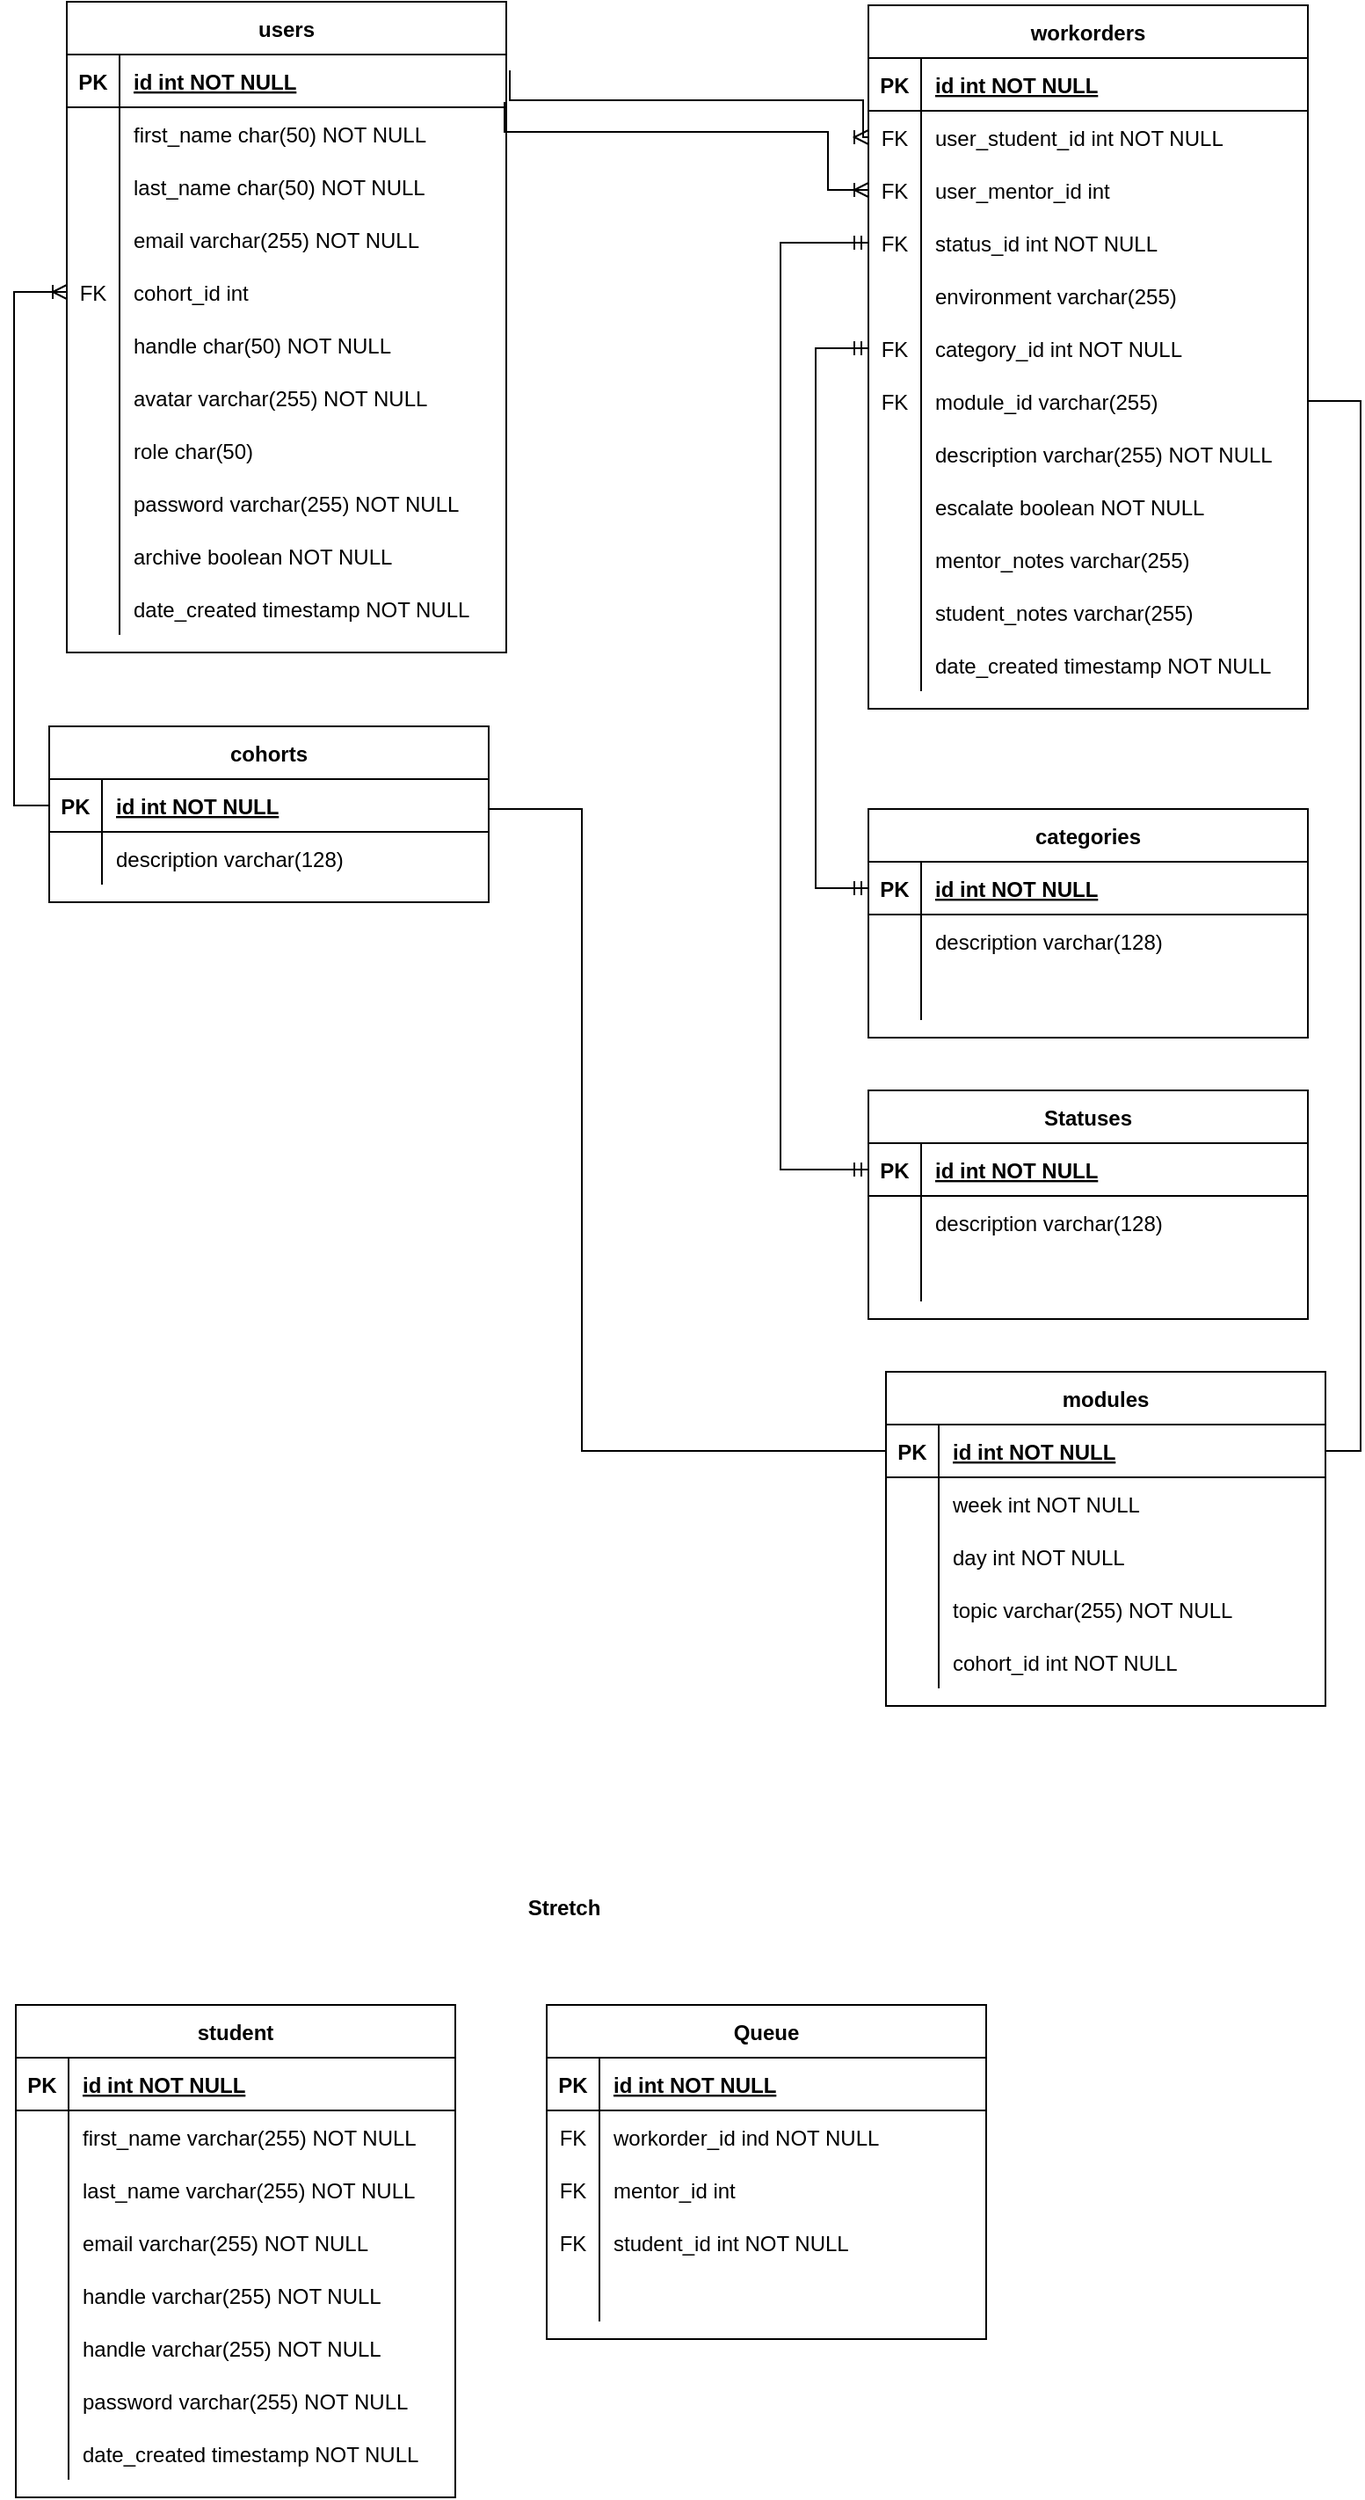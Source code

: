 <mxfile version="18.0.1" type="device"><diagram id="R2lEEEUBdFMjLlhIrx00" name="Page-1"><mxGraphModel dx="2066" dy="1127" grid="1" gridSize="10" guides="1" tooltips="1" connect="1" arrows="1" fold="1" page="1" pageScale="1" pageWidth="850" pageHeight="1100" math="0" shadow="0" extFonts="Permanent Marker^https://fonts.googleapis.com/css?family=Permanent+Marker"><root><mxCell id="0"/><mxCell id="1" parent="0"/><mxCell id="C-vyLk0tnHw3VtMMgP7b-2" value="workorders" style="shape=table;startSize=30;container=1;collapsible=1;childLayout=tableLayout;fixedRows=1;rowLines=0;fontStyle=1;align=center;resizeLast=1;" parent="1" vertex="1"><mxGeometry x="523" y="43" width="250" height="400" as="geometry"/></mxCell><mxCell id="C-vyLk0tnHw3VtMMgP7b-3" value="" style="shape=partialRectangle;collapsible=0;dropTarget=0;pointerEvents=0;fillColor=none;points=[[0,0.5],[1,0.5]];portConstraint=eastwest;top=0;left=0;right=0;bottom=1;" parent="C-vyLk0tnHw3VtMMgP7b-2" vertex="1"><mxGeometry y="30" width="250" height="30" as="geometry"/></mxCell><mxCell id="C-vyLk0tnHw3VtMMgP7b-4" value="PK" style="shape=partialRectangle;overflow=hidden;connectable=0;fillColor=none;top=0;left=0;bottom=0;right=0;fontStyle=1;" parent="C-vyLk0tnHw3VtMMgP7b-3" vertex="1"><mxGeometry width="30" height="30" as="geometry"><mxRectangle width="30" height="30" as="alternateBounds"/></mxGeometry></mxCell><mxCell id="C-vyLk0tnHw3VtMMgP7b-5" value="id int NOT NULL " style="shape=partialRectangle;overflow=hidden;connectable=0;fillColor=none;top=0;left=0;bottom=0;right=0;align=left;spacingLeft=6;fontStyle=5;" parent="C-vyLk0tnHw3VtMMgP7b-3" vertex="1"><mxGeometry x="30" width="220" height="30" as="geometry"><mxRectangle width="220" height="30" as="alternateBounds"/></mxGeometry></mxCell><mxCell id="C-vyLk0tnHw3VtMMgP7b-6" value="" style="shape=partialRectangle;collapsible=0;dropTarget=0;pointerEvents=0;fillColor=none;points=[[0,0.5],[1,0.5]];portConstraint=eastwest;top=0;left=0;right=0;bottom=0;" parent="C-vyLk0tnHw3VtMMgP7b-2" vertex="1"><mxGeometry y="60" width="250" height="30" as="geometry"/></mxCell><mxCell id="C-vyLk0tnHw3VtMMgP7b-7" value="FK" style="shape=partialRectangle;overflow=hidden;connectable=0;fillColor=none;top=0;left=0;bottom=0;right=0;" parent="C-vyLk0tnHw3VtMMgP7b-6" vertex="1"><mxGeometry width="30" height="30" as="geometry"><mxRectangle width="30" height="30" as="alternateBounds"/></mxGeometry></mxCell><mxCell id="C-vyLk0tnHw3VtMMgP7b-8" value="user_student_id int NOT NULL" style="shape=partialRectangle;overflow=hidden;connectable=0;fillColor=none;top=0;left=0;bottom=0;right=0;align=left;spacingLeft=6;" parent="C-vyLk0tnHw3VtMMgP7b-6" vertex="1"><mxGeometry x="30" width="220" height="30" as="geometry"><mxRectangle width="220" height="30" as="alternateBounds"/></mxGeometry></mxCell><mxCell id="C-vyLk0tnHw3VtMMgP7b-9" value="" style="shape=partialRectangle;collapsible=0;dropTarget=0;pointerEvents=0;fillColor=none;points=[[0,0.5],[1,0.5]];portConstraint=eastwest;top=0;left=0;right=0;bottom=0;" parent="C-vyLk0tnHw3VtMMgP7b-2" vertex="1"><mxGeometry y="90" width="250" height="30" as="geometry"/></mxCell><mxCell id="C-vyLk0tnHw3VtMMgP7b-10" value="FK" style="shape=partialRectangle;overflow=hidden;connectable=0;fillColor=none;top=0;left=0;bottom=0;right=0;" parent="C-vyLk0tnHw3VtMMgP7b-9" vertex="1"><mxGeometry width="30" height="30" as="geometry"><mxRectangle width="30" height="30" as="alternateBounds"/></mxGeometry></mxCell><mxCell id="C-vyLk0tnHw3VtMMgP7b-11" value="user_mentor_id int" style="shape=partialRectangle;overflow=hidden;connectable=0;fillColor=none;top=0;left=0;bottom=0;right=0;align=left;spacingLeft=6;" parent="C-vyLk0tnHw3VtMMgP7b-9" vertex="1"><mxGeometry x="30" width="220" height="30" as="geometry"><mxRectangle width="220" height="30" as="alternateBounds"/></mxGeometry></mxCell><mxCell id="LG5IcgNBDpSV5oJkp3IY-35" value="" style="shape=partialRectangle;collapsible=0;dropTarget=0;pointerEvents=0;fillColor=none;points=[[0,0.5],[1,0.5]];portConstraint=eastwest;top=0;left=0;right=0;bottom=0;" parent="C-vyLk0tnHw3VtMMgP7b-2" vertex="1"><mxGeometry y="120" width="250" height="30" as="geometry"/></mxCell><mxCell id="LG5IcgNBDpSV5oJkp3IY-36" value="FK" style="shape=partialRectangle;overflow=hidden;connectable=0;fillColor=none;top=0;left=0;bottom=0;right=0;" parent="LG5IcgNBDpSV5oJkp3IY-35" vertex="1"><mxGeometry width="30" height="30" as="geometry"><mxRectangle width="30" height="30" as="alternateBounds"/></mxGeometry></mxCell><mxCell id="LG5IcgNBDpSV5oJkp3IY-37" value="status_id int NOT NULL" style="shape=partialRectangle;overflow=hidden;connectable=0;fillColor=none;top=0;left=0;bottom=0;right=0;align=left;spacingLeft=6;" parent="LG5IcgNBDpSV5oJkp3IY-35" vertex="1"><mxGeometry x="30" width="220" height="30" as="geometry"><mxRectangle width="220" height="30" as="alternateBounds"/></mxGeometry></mxCell><mxCell id="LG5IcgNBDpSV5oJkp3IY-32" value="" style="shape=partialRectangle;collapsible=0;dropTarget=0;pointerEvents=0;fillColor=none;points=[[0,0.5],[1,0.5]];portConstraint=eastwest;top=0;left=0;right=0;bottom=0;" parent="C-vyLk0tnHw3VtMMgP7b-2" vertex="1"><mxGeometry y="150" width="250" height="30" as="geometry"/></mxCell><mxCell id="LG5IcgNBDpSV5oJkp3IY-33" value="" style="shape=partialRectangle;overflow=hidden;connectable=0;fillColor=none;top=0;left=0;bottom=0;right=0;" parent="LG5IcgNBDpSV5oJkp3IY-32" vertex="1"><mxGeometry width="30" height="30" as="geometry"><mxRectangle width="30" height="30" as="alternateBounds"/></mxGeometry></mxCell><mxCell id="LG5IcgNBDpSV5oJkp3IY-34" value="environment varchar(255)" style="shape=partialRectangle;overflow=hidden;connectable=0;fillColor=none;top=0;left=0;bottom=0;right=0;align=left;spacingLeft=6;" parent="LG5IcgNBDpSV5oJkp3IY-32" vertex="1"><mxGeometry x="30" width="220" height="30" as="geometry"><mxRectangle width="220" height="30" as="alternateBounds"/></mxGeometry></mxCell><mxCell id="LG5IcgNBDpSV5oJkp3IY-48" value="" style="shape=partialRectangle;collapsible=0;dropTarget=0;pointerEvents=0;fillColor=none;points=[[0,0.5],[1,0.5]];portConstraint=eastwest;top=0;left=0;right=0;bottom=0;" parent="C-vyLk0tnHw3VtMMgP7b-2" vertex="1"><mxGeometry y="180" width="250" height="30" as="geometry"/></mxCell><mxCell id="LG5IcgNBDpSV5oJkp3IY-49" value="FK" style="shape=partialRectangle;overflow=hidden;connectable=0;fillColor=none;top=0;left=0;bottom=0;right=0;" parent="LG5IcgNBDpSV5oJkp3IY-48" vertex="1"><mxGeometry width="30" height="30" as="geometry"><mxRectangle width="30" height="30" as="alternateBounds"/></mxGeometry></mxCell><mxCell id="LG5IcgNBDpSV5oJkp3IY-50" value="category_id int NOT NULL" style="shape=partialRectangle;overflow=hidden;connectable=0;fillColor=none;top=0;left=0;bottom=0;right=0;align=left;spacingLeft=6;" parent="LG5IcgNBDpSV5oJkp3IY-48" vertex="1"><mxGeometry x="30" width="220" height="30" as="geometry"><mxRectangle width="220" height="30" as="alternateBounds"/></mxGeometry></mxCell><mxCell id="LG5IcgNBDpSV5oJkp3IY-61" value="" style="shape=partialRectangle;collapsible=0;dropTarget=0;pointerEvents=0;fillColor=none;points=[[0,0.5],[1,0.5]];portConstraint=eastwest;top=0;left=0;right=0;bottom=0;" parent="C-vyLk0tnHw3VtMMgP7b-2" vertex="1"><mxGeometry y="210" width="250" height="30" as="geometry"/></mxCell><mxCell id="LG5IcgNBDpSV5oJkp3IY-62" value="FK" style="shape=partialRectangle;overflow=hidden;connectable=0;fillColor=none;top=0;left=0;bottom=0;right=0;" parent="LG5IcgNBDpSV5oJkp3IY-61" vertex="1"><mxGeometry width="30" height="30" as="geometry"><mxRectangle width="30" height="30" as="alternateBounds"/></mxGeometry></mxCell><mxCell id="LG5IcgNBDpSV5oJkp3IY-63" value="module_id varchar(255) " style="shape=partialRectangle;overflow=hidden;connectable=0;fillColor=none;top=0;left=0;bottom=0;right=0;align=left;spacingLeft=6;" parent="LG5IcgNBDpSV5oJkp3IY-61" vertex="1"><mxGeometry x="30" width="220" height="30" as="geometry"><mxRectangle width="220" height="30" as="alternateBounds"/></mxGeometry></mxCell><mxCell id="LG5IcgNBDpSV5oJkp3IY-64" value="" style="shape=partialRectangle;collapsible=0;dropTarget=0;pointerEvents=0;fillColor=none;points=[[0,0.5],[1,0.5]];portConstraint=eastwest;top=0;left=0;right=0;bottom=0;" parent="C-vyLk0tnHw3VtMMgP7b-2" vertex="1"><mxGeometry y="240" width="250" height="30" as="geometry"/></mxCell><mxCell id="LG5IcgNBDpSV5oJkp3IY-65" value="" style="shape=partialRectangle;overflow=hidden;connectable=0;fillColor=none;top=0;left=0;bottom=0;right=0;" parent="LG5IcgNBDpSV5oJkp3IY-64" vertex="1"><mxGeometry width="30" height="30" as="geometry"><mxRectangle width="30" height="30" as="alternateBounds"/></mxGeometry></mxCell><mxCell id="LG5IcgNBDpSV5oJkp3IY-66" value="description varchar(255) NOT NULL" style="shape=partialRectangle;overflow=hidden;connectable=0;fillColor=none;top=0;left=0;bottom=0;right=0;align=left;spacingLeft=6;" parent="LG5IcgNBDpSV5oJkp3IY-64" vertex="1"><mxGeometry x="30" width="220" height="30" as="geometry"><mxRectangle width="220" height="30" as="alternateBounds"/></mxGeometry></mxCell><mxCell id="LG5IcgNBDpSV5oJkp3IY-70" value="" style="shape=partialRectangle;collapsible=0;dropTarget=0;pointerEvents=0;fillColor=none;points=[[0,0.5],[1,0.5]];portConstraint=eastwest;top=0;left=0;right=0;bottom=0;" parent="C-vyLk0tnHw3VtMMgP7b-2" vertex="1"><mxGeometry y="270" width="250" height="30" as="geometry"/></mxCell><mxCell id="LG5IcgNBDpSV5oJkp3IY-71" value="" style="shape=partialRectangle;overflow=hidden;connectable=0;fillColor=none;top=0;left=0;bottom=0;right=0;" parent="LG5IcgNBDpSV5oJkp3IY-70" vertex="1"><mxGeometry width="30" height="30" as="geometry"><mxRectangle width="30" height="30" as="alternateBounds"/></mxGeometry></mxCell><mxCell id="LG5IcgNBDpSV5oJkp3IY-72" value="escalate boolean NOT NULL" style="shape=partialRectangle;overflow=hidden;connectable=0;fillColor=none;top=0;left=0;bottom=0;right=0;align=left;spacingLeft=6;" parent="LG5IcgNBDpSV5oJkp3IY-70" vertex="1"><mxGeometry x="30" width="220" height="30" as="geometry"><mxRectangle width="220" height="30" as="alternateBounds"/></mxGeometry></mxCell><mxCell id="LG5IcgNBDpSV5oJkp3IY-97" value="" style="shape=partialRectangle;collapsible=0;dropTarget=0;pointerEvents=0;fillColor=none;points=[[0,0.5],[1,0.5]];portConstraint=eastwest;top=0;left=0;right=0;bottom=0;" parent="C-vyLk0tnHw3VtMMgP7b-2" vertex="1"><mxGeometry y="300" width="250" height="30" as="geometry"/></mxCell><mxCell id="LG5IcgNBDpSV5oJkp3IY-98" value="" style="shape=partialRectangle;overflow=hidden;connectable=0;fillColor=none;top=0;left=0;bottom=0;right=0;" parent="LG5IcgNBDpSV5oJkp3IY-97" vertex="1"><mxGeometry width="30" height="30" as="geometry"><mxRectangle width="30" height="30" as="alternateBounds"/></mxGeometry></mxCell><mxCell id="LG5IcgNBDpSV5oJkp3IY-99" value="mentor_notes varchar(255)" style="shape=partialRectangle;overflow=hidden;connectable=0;fillColor=none;top=0;left=0;bottom=0;right=0;align=left;spacingLeft=6;" parent="LG5IcgNBDpSV5oJkp3IY-97" vertex="1"><mxGeometry x="30" width="220" height="30" as="geometry"><mxRectangle width="220" height="30" as="alternateBounds"/></mxGeometry></mxCell><mxCell id="LG5IcgNBDpSV5oJkp3IY-100" value="" style="shape=partialRectangle;collapsible=0;dropTarget=0;pointerEvents=0;fillColor=none;points=[[0,0.5],[1,0.5]];portConstraint=eastwest;top=0;left=0;right=0;bottom=0;" parent="C-vyLk0tnHw3VtMMgP7b-2" vertex="1"><mxGeometry y="330" width="250" height="30" as="geometry"/></mxCell><mxCell id="LG5IcgNBDpSV5oJkp3IY-101" value="" style="shape=partialRectangle;overflow=hidden;connectable=0;fillColor=none;top=0;left=0;bottom=0;right=0;" parent="LG5IcgNBDpSV5oJkp3IY-100" vertex="1"><mxGeometry width="30" height="30" as="geometry"><mxRectangle width="30" height="30" as="alternateBounds"/></mxGeometry></mxCell><mxCell id="LG5IcgNBDpSV5oJkp3IY-102" value="student_notes varchar(255)" style="shape=partialRectangle;overflow=hidden;connectable=0;fillColor=none;top=0;left=0;bottom=0;right=0;align=left;spacingLeft=6;" parent="LG5IcgNBDpSV5oJkp3IY-100" vertex="1"><mxGeometry x="30" width="220" height="30" as="geometry"><mxRectangle width="220" height="30" as="alternateBounds"/></mxGeometry></mxCell><mxCell id="LG5IcgNBDpSV5oJkp3IY-29" value="" style="shape=partialRectangle;collapsible=0;dropTarget=0;pointerEvents=0;fillColor=none;points=[[0,0.5],[1,0.5]];portConstraint=eastwest;top=0;left=0;right=0;bottom=0;" parent="C-vyLk0tnHw3VtMMgP7b-2" vertex="1"><mxGeometry y="360" width="250" height="30" as="geometry"/></mxCell><mxCell id="LG5IcgNBDpSV5oJkp3IY-30" value="" style="shape=partialRectangle;overflow=hidden;connectable=0;fillColor=none;top=0;left=0;bottom=0;right=0;" parent="LG5IcgNBDpSV5oJkp3IY-29" vertex="1"><mxGeometry width="30" height="30" as="geometry"><mxRectangle width="30" height="30" as="alternateBounds"/></mxGeometry></mxCell><mxCell id="LG5IcgNBDpSV5oJkp3IY-31" value="date_created timestamp NOT NULL" style="shape=partialRectangle;overflow=hidden;connectable=0;fillColor=none;top=0;left=0;bottom=0;right=0;align=left;spacingLeft=6;" parent="LG5IcgNBDpSV5oJkp3IY-29" vertex="1"><mxGeometry x="30" width="220" height="30" as="geometry"><mxRectangle width="220" height="30" as="alternateBounds"/></mxGeometry></mxCell><mxCell id="C-vyLk0tnHw3VtMMgP7b-13" value="modules" style="shape=table;startSize=30;container=1;collapsible=1;childLayout=tableLayout;fixedRows=1;rowLines=0;fontStyle=1;align=center;resizeLast=1;" parent="1" vertex="1"><mxGeometry x="533" y="820" width="250" height="190" as="geometry"/></mxCell><mxCell id="C-vyLk0tnHw3VtMMgP7b-14" value="" style="shape=partialRectangle;collapsible=0;dropTarget=0;pointerEvents=0;fillColor=none;points=[[0,0.5],[1,0.5]];portConstraint=eastwest;top=0;left=0;right=0;bottom=1;" parent="C-vyLk0tnHw3VtMMgP7b-13" vertex="1"><mxGeometry y="30" width="250" height="30" as="geometry"/></mxCell><mxCell id="C-vyLk0tnHw3VtMMgP7b-15" value="PK" style="shape=partialRectangle;overflow=hidden;connectable=0;fillColor=none;top=0;left=0;bottom=0;right=0;fontStyle=1;" parent="C-vyLk0tnHw3VtMMgP7b-14" vertex="1"><mxGeometry width="30" height="30" as="geometry"><mxRectangle width="30" height="30" as="alternateBounds"/></mxGeometry></mxCell><mxCell id="C-vyLk0tnHw3VtMMgP7b-16" value="id int NOT NULL " style="shape=partialRectangle;overflow=hidden;connectable=0;fillColor=none;top=0;left=0;bottom=0;right=0;align=left;spacingLeft=6;fontStyle=5;" parent="C-vyLk0tnHw3VtMMgP7b-14" vertex="1"><mxGeometry x="30" width="220" height="30" as="geometry"><mxRectangle width="220" height="30" as="alternateBounds"/></mxGeometry></mxCell><mxCell id="C-vyLk0tnHw3VtMMgP7b-17" value="" style="shape=partialRectangle;collapsible=0;dropTarget=0;pointerEvents=0;fillColor=none;points=[[0,0.5],[1,0.5]];portConstraint=eastwest;top=0;left=0;right=0;bottom=0;" parent="C-vyLk0tnHw3VtMMgP7b-13" vertex="1"><mxGeometry y="60" width="250" height="30" as="geometry"/></mxCell><mxCell id="C-vyLk0tnHw3VtMMgP7b-18" value="" style="shape=partialRectangle;overflow=hidden;connectable=0;fillColor=none;top=0;left=0;bottom=0;right=0;" parent="C-vyLk0tnHw3VtMMgP7b-17" vertex="1"><mxGeometry width="30" height="30" as="geometry"><mxRectangle width="30" height="30" as="alternateBounds"/></mxGeometry></mxCell><mxCell id="C-vyLk0tnHw3VtMMgP7b-19" value="week int NOT NULL" style="shape=partialRectangle;overflow=hidden;connectable=0;fillColor=none;top=0;left=0;bottom=0;right=0;align=left;spacingLeft=6;" parent="C-vyLk0tnHw3VtMMgP7b-17" vertex="1"><mxGeometry x="30" width="220" height="30" as="geometry"><mxRectangle width="220" height="30" as="alternateBounds"/></mxGeometry></mxCell><mxCell id="C-vyLk0tnHw3VtMMgP7b-20" value="" style="shape=partialRectangle;collapsible=0;dropTarget=0;pointerEvents=0;fillColor=none;points=[[0,0.5],[1,0.5]];portConstraint=eastwest;top=0;left=0;right=0;bottom=0;" parent="C-vyLk0tnHw3VtMMgP7b-13" vertex="1"><mxGeometry y="90" width="250" height="30" as="geometry"/></mxCell><mxCell id="C-vyLk0tnHw3VtMMgP7b-21" value="" style="shape=partialRectangle;overflow=hidden;connectable=0;fillColor=none;top=0;left=0;bottom=0;right=0;" parent="C-vyLk0tnHw3VtMMgP7b-20" vertex="1"><mxGeometry width="30" height="30" as="geometry"><mxRectangle width="30" height="30" as="alternateBounds"/></mxGeometry></mxCell><mxCell id="C-vyLk0tnHw3VtMMgP7b-22" value="day int NOT NULL" style="shape=partialRectangle;overflow=hidden;connectable=0;fillColor=none;top=0;left=0;bottom=0;right=0;align=left;spacingLeft=6;" parent="C-vyLk0tnHw3VtMMgP7b-20" vertex="1"><mxGeometry x="30" width="220" height="30" as="geometry"><mxRectangle width="220" height="30" as="alternateBounds"/></mxGeometry></mxCell><mxCell id="LG5IcgNBDpSV5oJkp3IY-67" value="" style="shape=partialRectangle;collapsible=0;dropTarget=0;pointerEvents=0;fillColor=none;points=[[0,0.5],[1,0.5]];portConstraint=eastwest;top=0;left=0;right=0;bottom=0;" parent="C-vyLk0tnHw3VtMMgP7b-13" vertex="1"><mxGeometry y="120" width="250" height="30" as="geometry"/></mxCell><mxCell id="LG5IcgNBDpSV5oJkp3IY-68" value="" style="shape=partialRectangle;overflow=hidden;connectable=0;fillColor=none;top=0;left=0;bottom=0;right=0;" parent="LG5IcgNBDpSV5oJkp3IY-67" vertex="1"><mxGeometry width="30" height="30" as="geometry"><mxRectangle width="30" height="30" as="alternateBounds"/></mxGeometry></mxCell><mxCell id="LG5IcgNBDpSV5oJkp3IY-69" value="topic varchar(255) NOT NULL" style="shape=partialRectangle;overflow=hidden;connectable=0;fillColor=none;top=0;left=0;bottom=0;right=0;align=left;spacingLeft=6;" parent="LG5IcgNBDpSV5oJkp3IY-67" vertex="1"><mxGeometry x="30" width="220" height="30" as="geometry"><mxRectangle width="220" height="30" as="alternateBounds"/></mxGeometry></mxCell><mxCell id="T_Nd8NrDhGw2CPs5o7bD-12" value="" style="shape=partialRectangle;collapsible=0;dropTarget=0;pointerEvents=0;fillColor=none;points=[[0,0.5],[1,0.5]];portConstraint=eastwest;top=0;left=0;right=0;bottom=0;" vertex="1" parent="C-vyLk0tnHw3VtMMgP7b-13"><mxGeometry y="150" width="250" height="30" as="geometry"/></mxCell><mxCell id="T_Nd8NrDhGw2CPs5o7bD-13" value="" style="shape=partialRectangle;overflow=hidden;connectable=0;fillColor=none;top=0;left=0;bottom=0;right=0;" vertex="1" parent="T_Nd8NrDhGw2CPs5o7bD-12"><mxGeometry width="30" height="30" as="geometry"><mxRectangle width="30" height="30" as="alternateBounds"/></mxGeometry></mxCell><mxCell id="T_Nd8NrDhGw2CPs5o7bD-14" value="cohort_id int NOT NULL" style="shape=partialRectangle;overflow=hidden;connectable=0;fillColor=none;top=0;left=0;bottom=0;right=0;align=left;spacingLeft=6;" vertex="1" parent="T_Nd8NrDhGw2CPs5o7bD-12"><mxGeometry x="30" width="220" height="30" as="geometry"><mxRectangle width="220" height="30" as="alternateBounds"/></mxGeometry></mxCell><mxCell id="LG5IcgNBDpSV5oJkp3IY-38" value="Statuses" style="shape=table;startSize=30;container=1;collapsible=1;childLayout=tableLayout;fixedRows=1;rowLines=0;fontStyle=1;align=center;resizeLast=1;" parent="1" vertex="1"><mxGeometry x="523" y="660" width="250" height="130" as="geometry"/></mxCell><mxCell id="LG5IcgNBDpSV5oJkp3IY-39" value="" style="shape=partialRectangle;collapsible=0;dropTarget=0;pointerEvents=0;fillColor=none;points=[[0,0.5],[1,0.5]];portConstraint=eastwest;top=0;left=0;right=0;bottom=1;" parent="LG5IcgNBDpSV5oJkp3IY-38" vertex="1"><mxGeometry y="30" width="250" height="30" as="geometry"/></mxCell><mxCell id="LG5IcgNBDpSV5oJkp3IY-40" value="PK" style="shape=partialRectangle;overflow=hidden;connectable=0;fillColor=none;top=0;left=0;bottom=0;right=0;fontStyle=1;" parent="LG5IcgNBDpSV5oJkp3IY-39" vertex="1"><mxGeometry width="30" height="30" as="geometry"><mxRectangle width="30" height="30" as="alternateBounds"/></mxGeometry></mxCell><mxCell id="LG5IcgNBDpSV5oJkp3IY-41" value="id int NOT NULL " style="shape=partialRectangle;overflow=hidden;connectable=0;fillColor=none;top=0;left=0;bottom=0;right=0;align=left;spacingLeft=6;fontStyle=5;" parent="LG5IcgNBDpSV5oJkp3IY-39" vertex="1"><mxGeometry x="30" width="220" height="30" as="geometry"><mxRectangle width="220" height="30" as="alternateBounds"/></mxGeometry></mxCell><mxCell id="LG5IcgNBDpSV5oJkp3IY-42" value="" style="shape=partialRectangle;collapsible=0;dropTarget=0;pointerEvents=0;fillColor=none;points=[[0,0.5],[1,0.5]];portConstraint=eastwest;top=0;left=0;right=0;bottom=0;" parent="LG5IcgNBDpSV5oJkp3IY-38" vertex="1"><mxGeometry y="60" width="250" height="30" as="geometry"/></mxCell><mxCell id="LG5IcgNBDpSV5oJkp3IY-43" value="" style="shape=partialRectangle;overflow=hidden;connectable=0;fillColor=none;top=0;left=0;bottom=0;right=0;" parent="LG5IcgNBDpSV5oJkp3IY-42" vertex="1"><mxGeometry width="30" height="30" as="geometry"><mxRectangle width="30" height="30" as="alternateBounds"/></mxGeometry></mxCell><mxCell id="LG5IcgNBDpSV5oJkp3IY-44" value="description varchar(128)" style="shape=partialRectangle;overflow=hidden;connectable=0;fillColor=none;top=0;left=0;bottom=0;right=0;align=left;spacingLeft=6;" parent="LG5IcgNBDpSV5oJkp3IY-42" vertex="1"><mxGeometry x="30" width="220" height="30" as="geometry"><mxRectangle width="220" height="30" as="alternateBounds"/></mxGeometry></mxCell><mxCell id="LG5IcgNBDpSV5oJkp3IY-45" value="" style="shape=partialRectangle;collapsible=0;dropTarget=0;pointerEvents=0;fillColor=none;points=[[0,0.5],[1,0.5]];portConstraint=eastwest;top=0;left=0;right=0;bottom=0;" parent="LG5IcgNBDpSV5oJkp3IY-38" vertex="1"><mxGeometry y="90" width="250" height="30" as="geometry"/></mxCell><mxCell id="LG5IcgNBDpSV5oJkp3IY-46" value="" style="shape=partialRectangle;overflow=hidden;connectable=0;fillColor=none;top=0;left=0;bottom=0;right=0;" parent="LG5IcgNBDpSV5oJkp3IY-45" vertex="1"><mxGeometry width="30" height="30" as="geometry"><mxRectangle width="30" height="30" as="alternateBounds"/></mxGeometry></mxCell><mxCell id="LG5IcgNBDpSV5oJkp3IY-47" value="" style="shape=partialRectangle;overflow=hidden;connectable=0;fillColor=none;top=0;left=0;bottom=0;right=0;align=left;spacingLeft=6;" parent="LG5IcgNBDpSV5oJkp3IY-45" vertex="1"><mxGeometry x="30" width="220" height="30" as="geometry"><mxRectangle width="220" height="30" as="alternateBounds"/></mxGeometry></mxCell><mxCell id="LG5IcgNBDpSV5oJkp3IY-51" value="categories" style="shape=table;startSize=30;container=1;collapsible=1;childLayout=tableLayout;fixedRows=1;rowLines=0;fontStyle=1;align=center;resizeLast=1;" parent="1" vertex="1"><mxGeometry x="523" y="500" width="250" height="130" as="geometry"/></mxCell><mxCell id="LG5IcgNBDpSV5oJkp3IY-52" value="" style="shape=partialRectangle;collapsible=0;dropTarget=0;pointerEvents=0;fillColor=none;points=[[0,0.5],[1,0.5]];portConstraint=eastwest;top=0;left=0;right=0;bottom=1;" parent="LG5IcgNBDpSV5oJkp3IY-51" vertex="1"><mxGeometry y="30" width="250" height="30" as="geometry"/></mxCell><mxCell id="LG5IcgNBDpSV5oJkp3IY-53" value="PK" style="shape=partialRectangle;overflow=hidden;connectable=0;fillColor=none;top=0;left=0;bottom=0;right=0;fontStyle=1;" parent="LG5IcgNBDpSV5oJkp3IY-52" vertex="1"><mxGeometry width="30" height="30" as="geometry"><mxRectangle width="30" height="30" as="alternateBounds"/></mxGeometry></mxCell><mxCell id="LG5IcgNBDpSV5oJkp3IY-54" value="id int NOT NULL " style="shape=partialRectangle;overflow=hidden;connectable=0;fillColor=none;top=0;left=0;bottom=0;right=0;align=left;spacingLeft=6;fontStyle=5;" parent="LG5IcgNBDpSV5oJkp3IY-52" vertex="1"><mxGeometry x="30" width="220" height="30" as="geometry"><mxRectangle width="220" height="30" as="alternateBounds"/></mxGeometry></mxCell><mxCell id="LG5IcgNBDpSV5oJkp3IY-55" value="" style="shape=partialRectangle;collapsible=0;dropTarget=0;pointerEvents=0;fillColor=none;points=[[0,0.5],[1,0.5]];portConstraint=eastwest;top=0;left=0;right=0;bottom=0;" parent="LG5IcgNBDpSV5oJkp3IY-51" vertex="1"><mxGeometry y="60" width="250" height="30" as="geometry"/></mxCell><mxCell id="LG5IcgNBDpSV5oJkp3IY-56" value="" style="shape=partialRectangle;overflow=hidden;connectable=0;fillColor=none;top=0;left=0;bottom=0;right=0;" parent="LG5IcgNBDpSV5oJkp3IY-55" vertex="1"><mxGeometry width="30" height="30" as="geometry"><mxRectangle width="30" height="30" as="alternateBounds"/></mxGeometry></mxCell><mxCell id="LG5IcgNBDpSV5oJkp3IY-57" value="description varchar(128)" style="shape=partialRectangle;overflow=hidden;connectable=0;fillColor=none;top=0;left=0;bottom=0;right=0;align=left;spacingLeft=6;" parent="LG5IcgNBDpSV5oJkp3IY-55" vertex="1"><mxGeometry x="30" width="220" height="30" as="geometry"><mxRectangle width="220" height="30" as="alternateBounds"/></mxGeometry></mxCell><mxCell id="LG5IcgNBDpSV5oJkp3IY-58" value="" style="shape=partialRectangle;collapsible=0;dropTarget=0;pointerEvents=0;fillColor=none;points=[[0,0.5],[1,0.5]];portConstraint=eastwest;top=0;left=0;right=0;bottom=0;" parent="LG5IcgNBDpSV5oJkp3IY-51" vertex="1"><mxGeometry y="90" width="250" height="30" as="geometry"/></mxCell><mxCell id="LG5IcgNBDpSV5oJkp3IY-59" value="" style="shape=partialRectangle;overflow=hidden;connectable=0;fillColor=none;top=0;left=0;bottom=0;right=0;" parent="LG5IcgNBDpSV5oJkp3IY-58" vertex="1"><mxGeometry width="30" height="30" as="geometry"><mxRectangle width="30" height="30" as="alternateBounds"/></mxGeometry></mxCell><mxCell id="LG5IcgNBDpSV5oJkp3IY-60" value="" style="shape=partialRectangle;overflow=hidden;connectable=0;fillColor=none;top=0;left=0;bottom=0;right=0;align=left;spacingLeft=6;" parent="LG5IcgNBDpSV5oJkp3IY-58" vertex="1"><mxGeometry x="30" width="220" height="30" as="geometry"><mxRectangle width="220" height="30" as="alternateBounds"/></mxGeometry></mxCell><mxCell id="LG5IcgNBDpSV5oJkp3IY-77" value="cohorts" style="shape=table;startSize=30;container=1;collapsible=1;childLayout=tableLayout;fixedRows=1;rowLines=0;fontStyle=1;align=center;resizeLast=1;" parent="1" vertex="1"><mxGeometry x="57" y="453" width="250" height="100" as="geometry"/></mxCell><mxCell id="LG5IcgNBDpSV5oJkp3IY-78" value="" style="shape=partialRectangle;collapsible=0;dropTarget=0;pointerEvents=0;fillColor=none;points=[[0,0.5],[1,0.5]];portConstraint=eastwest;top=0;left=0;right=0;bottom=1;" parent="LG5IcgNBDpSV5oJkp3IY-77" vertex="1"><mxGeometry y="30" width="250" height="30" as="geometry"/></mxCell><mxCell id="LG5IcgNBDpSV5oJkp3IY-79" value="PK" style="shape=partialRectangle;overflow=hidden;connectable=0;fillColor=none;top=0;left=0;bottom=0;right=0;fontStyle=1;" parent="LG5IcgNBDpSV5oJkp3IY-78" vertex="1"><mxGeometry width="30" height="30" as="geometry"><mxRectangle width="30" height="30" as="alternateBounds"/></mxGeometry></mxCell><mxCell id="LG5IcgNBDpSV5oJkp3IY-80" value="id int NOT NULL " style="shape=partialRectangle;overflow=hidden;connectable=0;fillColor=none;top=0;left=0;bottom=0;right=0;align=left;spacingLeft=6;fontStyle=5;" parent="LG5IcgNBDpSV5oJkp3IY-78" vertex="1"><mxGeometry x="30" width="220" height="30" as="geometry"><mxRectangle width="220" height="30" as="alternateBounds"/></mxGeometry></mxCell><mxCell id="LG5IcgNBDpSV5oJkp3IY-81" value="" style="shape=partialRectangle;collapsible=0;dropTarget=0;pointerEvents=0;fillColor=none;points=[[0,0.5],[1,0.5]];portConstraint=eastwest;top=0;left=0;right=0;bottom=0;" parent="LG5IcgNBDpSV5oJkp3IY-77" vertex="1"><mxGeometry y="60" width="250" height="30" as="geometry"/></mxCell><mxCell id="LG5IcgNBDpSV5oJkp3IY-82" value="" style="shape=partialRectangle;overflow=hidden;connectable=0;fillColor=none;top=0;left=0;bottom=0;right=0;" parent="LG5IcgNBDpSV5oJkp3IY-81" vertex="1"><mxGeometry width="30" height="30" as="geometry"><mxRectangle width="30" height="30" as="alternateBounds"/></mxGeometry></mxCell><mxCell id="LG5IcgNBDpSV5oJkp3IY-83" value="description varchar(128)" style="shape=partialRectangle;overflow=hidden;connectable=0;fillColor=none;top=0;left=0;bottom=0;right=0;align=left;spacingLeft=6;" parent="LG5IcgNBDpSV5oJkp3IY-81" vertex="1"><mxGeometry x="30" width="220" height="30" as="geometry"><mxRectangle width="220" height="30" as="alternateBounds"/></mxGeometry></mxCell><mxCell id="LG5IcgNBDpSV5oJkp3IY-103" value="users" style="shape=table;startSize=30;container=1;collapsible=1;childLayout=tableLayout;fixedRows=1;rowLines=0;fontStyle=1;align=center;resizeLast=1;" parent="1" vertex="1"><mxGeometry x="67" y="41" width="250" height="370" as="geometry"/></mxCell><mxCell id="LG5IcgNBDpSV5oJkp3IY-104" value="" style="shape=partialRectangle;collapsible=0;dropTarget=0;pointerEvents=0;fillColor=none;points=[[0,0.5],[1,0.5]];portConstraint=eastwest;top=0;left=0;right=0;bottom=1;" parent="LG5IcgNBDpSV5oJkp3IY-103" vertex="1"><mxGeometry y="30" width="250" height="30" as="geometry"/></mxCell><mxCell id="LG5IcgNBDpSV5oJkp3IY-105" value="PK" style="shape=partialRectangle;overflow=hidden;connectable=0;fillColor=none;top=0;left=0;bottom=0;right=0;fontStyle=1;" parent="LG5IcgNBDpSV5oJkp3IY-104" vertex="1"><mxGeometry width="30" height="30" as="geometry"><mxRectangle width="30" height="30" as="alternateBounds"/></mxGeometry></mxCell><mxCell id="LG5IcgNBDpSV5oJkp3IY-106" value="id int NOT NULL " style="shape=partialRectangle;overflow=hidden;connectable=0;fillColor=none;top=0;left=0;bottom=0;right=0;align=left;spacingLeft=6;fontStyle=5;" parent="LG5IcgNBDpSV5oJkp3IY-104" vertex="1"><mxGeometry x="30" width="220" height="30" as="geometry"><mxRectangle width="220" height="30" as="alternateBounds"/></mxGeometry></mxCell><mxCell id="LG5IcgNBDpSV5oJkp3IY-107" value="" style="shape=partialRectangle;collapsible=0;dropTarget=0;pointerEvents=0;fillColor=none;points=[[0,0.5],[1,0.5]];portConstraint=eastwest;top=0;left=0;right=0;bottom=0;" parent="LG5IcgNBDpSV5oJkp3IY-103" vertex="1"><mxGeometry y="60" width="250" height="30" as="geometry"/></mxCell><mxCell id="LG5IcgNBDpSV5oJkp3IY-108" value="" style="shape=partialRectangle;overflow=hidden;connectable=0;fillColor=none;top=0;left=0;bottom=0;right=0;" parent="LG5IcgNBDpSV5oJkp3IY-107" vertex="1"><mxGeometry width="30" height="30" as="geometry"><mxRectangle width="30" height="30" as="alternateBounds"/></mxGeometry></mxCell><mxCell id="LG5IcgNBDpSV5oJkp3IY-109" value="first_name char(50) NOT NULL" style="shape=partialRectangle;overflow=hidden;connectable=0;fillColor=none;top=0;left=0;bottom=0;right=0;align=left;spacingLeft=6;" parent="LG5IcgNBDpSV5oJkp3IY-107" vertex="1"><mxGeometry x="30" width="220" height="30" as="geometry"><mxRectangle width="220" height="30" as="alternateBounds"/></mxGeometry></mxCell><mxCell id="LG5IcgNBDpSV5oJkp3IY-110" value="" style="shape=partialRectangle;collapsible=0;dropTarget=0;pointerEvents=0;fillColor=none;points=[[0,0.5],[1,0.5]];portConstraint=eastwest;top=0;left=0;right=0;bottom=0;" parent="LG5IcgNBDpSV5oJkp3IY-103" vertex="1"><mxGeometry y="90" width="250" height="30" as="geometry"/></mxCell><mxCell id="LG5IcgNBDpSV5oJkp3IY-111" value="" style="shape=partialRectangle;overflow=hidden;connectable=0;fillColor=none;top=0;left=0;bottom=0;right=0;" parent="LG5IcgNBDpSV5oJkp3IY-110" vertex="1"><mxGeometry width="30" height="30" as="geometry"><mxRectangle width="30" height="30" as="alternateBounds"/></mxGeometry></mxCell><mxCell id="LG5IcgNBDpSV5oJkp3IY-112" value="last_name char(50) NOT NULL" style="shape=partialRectangle;overflow=hidden;connectable=0;fillColor=none;top=0;left=0;bottom=0;right=0;align=left;spacingLeft=6;" parent="LG5IcgNBDpSV5oJkp3IY-110" vertex="1"><mxGeometry x="30" width="220" height="30" as="geometry"><mxRectangle width="220" height="30" as="alternateBounds"/></mxGeometry></mxCell><mxCell id="LG5IcgNBDpSV5oJkp3IY-113" value="" style="shape=partialRectangle;collapsible=0;dropTarget=0;pointerEvents=0;fillColor=none;points=[[0,0.5],[1,0.5]];portConstraint=eastwest;top=0;left=0;right=0;bottom=0;" parent="LG5IcgNBDpSV5oJkp3IY-103" vertex="1"><mxGeometry y="120" width="250" height="30" as="geometry"/></mxCell><mxCell id="LG5IcgNBDpSV5oJkp3IY-114" value="" style="shape=partialRectangle;overflow=hidden;connectable=0;fillColor=none;top=0;left=0;bottom=0;right=0;" parent="LG5IcgNBDpSV5oJkp3IY-113" vertex="1"><mxGeometry width="30" height="30" as="geometry"><mxRectangle width="30" height="30" as="alternateBounds"/></mxGeometry></mxCell><mxCell id="LG5IcgNBDpSV5oJkp3IY-115" value="email varchar(255) NOT NULL" style="shape=partialRectangle;overflow=hidden;connectable=0;fillColor=none;top=0;left=0;bottom=0;right=0;align=left;spacingLeft=6;" parent="LG5IcgNBDpSV5oJkp3IY-113" vertex="1"><mxGeometry x="30" width="220" height="30" as="geometry"><mxRectangle width="220" height="30" as="alternateBounds"/></mxGeometry></mxCell><mxCell id="T_Nd8NrDhGw2CPs5o7bD-1" value="" style="shape=partialRectangle;collapsible=0;dropTarget=0;pointerEvents=0;fillColor=none;points=[[0,0.5],[1,0.5]];portConstraint=eastwest;top=0;left=0;right=0;bottom=0;" vertex="1" parent="LG5IcgNBDpSV5oJkp3IY-103"><mxGeometry y="150" width="250" height="30" as="geometry"/></mxCell><mxCell id="T_Nd8NrDhGw2CPs5o7bD-2" value="FK" style="shape=partialRectangle;overflow=hidden;connectable=0;fillColor=none;top=0;left=0;bottom=0;right=0;" vertex="1" parent="T_Nd8NrDhGw2CPs5o7bD-1"><mxGeometry width="30" height="30" as="geometry"><mxRectangle width="30" height="30" as="alternateBounds"/></mxGeometry></mxCell><mxCell id="T_Nd8NrDhGw2CPs5o7bD-3" value="cohort_id int" style="shape=partialRectangle;overflow=hidden;connectable=0;fillColor=none;top=0;left=0;bottom=0;right=0;align=left;spacingLeft=6;" vertex="1" parent="T_Nd8NrDhGw2CPs5o7bD-1"><mxGeometry x="30" width="220" height="30" as="geometry"><mxRectangle width="220" height="30" as="alternateBounds"/></mxGeometry></mxCell><mxCell id="LG5IcgNBDpSV5oJkp3IY-119" value="" style="shape=partialRectangle;collapsible=0;dropTarget=0;pointerEvents=0;fillColor=none;points=[[0,0.5],[1,0.5]];portConstraint=eastwest;top=0;left=0;right=0;bottom=0;" parent="LG5IcgNBDpSV5oJkp3IY-103" vertex="1"><mxGeometry y="180" width="250" height="30" as="geometry"/></mxCell><mxCell id="LG5IcgNBDpSV5oJkp3IY-120" value="" style="shape=partialRectangle;overflow=hidden;connectable=0;fillColor=none;top=0;left=0;bottom=0;right=0;" parent="LG5IcgNBDpSV5oJkp3IY-119" vertex="1"><mxGeometry width="30" height="30" as="geometry"><mxRectangle width="30" height="30" as="alternateBounds"/></mxGeometry></mxCell><mxCell id="LG5IcgNBDpSV5oJkp3IY-121" value="handle char(50) NOT NULL" style="shape=partialRectangle;overflow=hidden;connectable=0;fillColor=none;top=0;left=0;bottom=0;right=0;align=left;spacingLeft=6;" parent="LG5IcgNBDpSV5oJkp3IY-119" vertex="1"><mxGeometry x="30" width="220" height="30" as="geometry"><mxRectangle width="220" height="30" as="alternateBounds"/></mxGeometry></mxCell><mxCell id="LG5IcgNBDpSV5oJkp3IY-122" value="" style="shape=partialRectangle;collapsible=0;dropTarget=0;pointerEvents=0;fillColor=none;points=[[0,0.5],[1,0.5]];portConstraint=eastwest;top=0;left=0;right=0;bottom=0;" parent="LG5IcgNBDpSV5oJkp3IY-103" vertex="1"><mxGeometry y="210" width="250" height="30" as="geometry"/></mxCell><mxCell id="LG5IcgNBDpSV5oJkp3IY-123" value="" style="shape=partialRectangle;overflow=hidden;connectable=0;fillColor=none;top=0;left=0;bottom=0;right=0;" parent="LG5IcgNBDpSV5oJkp3IY-122" vertex="1"><mxGeometry width="30" height="30" as="geometry"><mxRectangle width="30" height="30" as="alternateBounds"/></mxGeometry></mxCell><mxCell id="LG5IcgNBDpSV5oJkp3IY-124" value="avatar varchar(255) NOT NULL" style="shape=partialRectangle;overflow=hidden;connectable=0;fillColor=none;top=0;left=0;bottom=0;right=0;align=left;spacingLeft=6;" parent="LG5IcgNBDpSV5oJkp3IY-122" vertex="1"><mxGeometry x="30" width="220" height="30" as="geometry"><mxRectangle width="220" height="30" as="alternateBounds"/></mxGeometry></mxCell><mxCell id="LG5IcgNBDpSV5oJkp3IY-125" value="" style="shape=partialRectangle;collapsible=0;dropTarget=0;pointerEvents=0;fillColor=none;points=[[0,0.5],[1,0.5]];portConstraint=eastwest;top=0;left=0;right=0;bottom=0;" parent="LG5IcgNBDpSV5oJkp3IY-103" vertex="1"><mxGeometry y="240" width="250" height="30" as="geometry"/></mxCell><mxCell id="LG5IcgNBDpSV5oJkp3IY-126" value="" style="shape=partialRectangle;overflow=hidden;connectable=0;fillColor=none;top=0;left=0;bottom=0;right=0;" parent="LG5IcgNBDpSV5oJkp3IY-125" vertex="1"><mxGeometry width="30" height="30" as="geometry"><mxRectangle width="30" height="30" as="alternateBounds"/></mxGeometry></mxCell><mxCell id="LG5IcgNBDpSV5oJkp3IY-127" value="role char(50)" style="shape=partialRectangle;overflow=hidden;connectable=0;fillColor=none;top=0;left=0;bottom=0;right=0;align=left;spacingLeft=6;" parent="LG5IcgNBDpSV5oJkp3IY-125" vertex="1"><mxGeometry x="30" width="220" height="30" as="geometry"><mxRectangle width="220" height="30" as="alternateBounds"/></mxGeometry></mxCell><mxCell id="LG5IcgNBDpSV5oJkp3IY-198" value="" style="shape=partialRectangle;collapsible=0;dropTarget=0;pointerEvents=0;fillColor=none;points=[[0,0.5],[1,0.5]];portConstraint=eastwest;top=0;left=0;right=0;bottom=0;" parent="LG5IcgNBDpSV5oJkp3IY-103" vertex="1"><mxGeometry y="270" width="250" height="30" as="geometry"/></mxCell><mxCell id="LG5IcgNBDpSV5oJkp3IY-199" value="" style="shape=partialRectangle;overflow=hidden;connectable=0;fillColor=none;top=0;left=0;bottom=0;right=0;" parent="LG5IcgNBDpSV5oJkp3IY-198" vertex="1"><mxGeometry width="30" height="30" as="geometry"><mxRectangle width="30" height="30" as="alternateBounds"/></mxGeometry></mxCell><mxCell id="LG5IcgNBDpSV5oJkp3IY-200" value="password varchar(255) NOT NULL" style="shape=partialRectangle;overflow=hidden;connectable=0;fillColor=none;top=0;left=0;bottom=0;right=0;align=left;spacingLeft=6;" parent="LG5IcgNBDpSV5oJkp3IY-198" vertex="1"><mxGeometry x="30" width="220" height="30" as="geometry"><mxRectangle width="220" height="30" as="alternateBounds"/></mxGeometry></mxCell><mxCell id="LG5IcgNBDpSV5oJkp3IY-116" value="" style="shape=partialRectangle;collapsible=0;dropTarget=0;pointerEvents=0;fillColor=none;points=[[0,0.5],[1,0.5]];portConstraint=eastwest;top=0;left=0;right=0;bottom=0;" parent="LG5IcgNBDpSV5oJkp3IY-103" vertex="1"><mxGeometry y="300" width="250" height="30" as="geometry"/></mxCell><mxCell id="LG5IcgNBDpSV5oJkp3IY-117" value="" style="shape=partialRectangle;overflow=hidden;connectable=0;fillColor=none;top=0;left=0;bottom=0;right=0;" parent="LG5IcgNBDpSV5oJkp3IY-116" vertex="1"><mxGeometry width="30" height="30" as="geometry"><mxRectangle width="30" height="30" as="alternateBounds"/></mxGeometry></mxCell><mxCell id="LG5IcgNBDpSV5oJkp3IY-118" value="archive boolean NOT NULL" style="shape=partialRectangle;overflow=hidden;connectable=0;fillColor=none;top=0;left=0;bottom=0;right=0;align=left;spacingLeft=6;" parent="LG5IcgNBDpSV5oJkp3IY-116" vertex="1"><mxGeometry x="30" width="220" height="30" as="geometry"><mxRectangle width="220" height="30" as="alternateBounds"/></mxGeometry></mxCell><mxCell id="LG5IcgNBDpSV5oJkp3IY-128" value="" style="shape=partialRectangle;collapsible=0;dropTarget=0;pointerEvents=0;fillColor=none;points=[[0,0.5],[1,0.5]];portConstraint=eastwest;top=0;left=0;right=0;bottom=0;" parent="LG5IcgNBDpSV5oJkp3IY-103" vertex="1"><mxGeometry y="330" width="250" height="30" as="geometry"/></mxCell><mxCell id="LG5IcgNBDpSV5oJkp3IY-129" value="" style="shape=partialRectangle;overflow=hidden;connectable=0;fillColor=none;top=0;left=0;bottom=0;right=0;" parent="LG5IcgNBDpSV5oJkp3IY-128" vertex="1"><mxGeometry width="30" height="30" as="geometry"><mxRectangle width="30" height="30" as="alternateBounds"/></mxGeometry></mxCell><mxCell id="LG5IcgNBDpSV5oJkp3IY-130" value="date_created timestamp NOT NULL" style="shape=partialRectangle;overflow=hidden;connectable=0;fillColor=none;top=0;left=0;bottom=0;right=0;align=left;spacingLeft=6;" parent="LG5IcgNBDpSV5oJkp3IY-128" vertex="1"><mxGeometry x="30" width="220" height="30" as="geometry"><mxRectangle width="220" height="30" as="alternateBounds"/></mxGeometry></mxCell><mxCell id="LG5IcgNBDpSV5oJkp3IY-136" value="" style="edgeStyle=orthogonalEdgeStyle;fontSize=12;html=1;endArrow=ERoneToMany;rounded=0;exitX=0;exitY=0.5;exitDx=0;exitDy=0;entryX=0;entryY=0.5;entryDx=0;entryDy=0;" parent="1" source="LG5IcgNBDpSV5oJkp3IY-78" target="T_Nd8NrDhGw2CPs5o7bD-1" edge="1"><mxGeometry width="100" height="100" relative="1" as="geometry"><mxPoint x="397" y="546" as="sourcePoint"/><mxPoint x="67" y="191" as="targetPoint"/><Array as="points"><mxPoint x="37" y="498"/><mxPoint x="37" y="206"/></Array></mxGeometry></mxCell><mxCell id="LG5IcgNBDpSV5oJkp3IY-137" value="" style="edgeStyle=orthogonalEdgeStyle;fontSize=12;html=1;endArrow=none;startArrow=none;rounded=0;entryX=1;entryY=0.5;entryDx=0;entryDy=0;startFill=0;endFill=0;" parent="1" target="LG5IcgNBDpSV5oJkp3IY-61" edge="1"><mxGeometry width="100" height="100" relative="1" as="geometry"><mxPoint x="783" y="865" as="sourcePoint"/><mxPoint x="493" y="523" as="targetPoint"/><Array as="points"><mxPoint x="803" y="865"/><mxPoint x="803" y="268"/></Array></mxGeometry></mxCell><mxCell id="LG5IcgNBDpSV5oJkp3IY-138" value="" style="edgeStyle=orthogonalEdgeStyle;fontSize=12;html=1;endArrow=ERmandOne;startArrow=ERmandOne;rounded=0;entryX=0;entryY=0.5;entryDx=0;entryDy=0;exitX=0;exitY=0.5;exitDx=0;exitDy=0;" parent="1" source="LG5IcgNBDpSV5oJkp3IY-52" target="LG5IcgNBDpSV5oJkp3IY-48" edge="1"><mxGeometry width="100" height="100" relative="1" as="geometry"><mxPoint x="533" y="538" as="sourcePoint"/><mxPoint x="533" y="278" as="targetPoint"/><Array as="points"><mxPoint x="493" y="545"/><mxPoint x="493" y="238"/></Array></mxGeometry></mxCell><mxCell id="LG5IcgNBDpSV5oJkp3IY-142" value="" style="edgeStyle=orthogonalEdgeStyle;fontSize=12;html=1;endArrow=ERmandOne;startArrow=ERmandOne;rounded=0;entryX=0;entryY=0.5;entryDx=0;entryDy=0;exitX=0;exitY=0.5;exitDx=0;exitDy=0;" parent="1" source="LG5IcgNBDpSV5oJkp3IY-39" target="LG5IcgNBDpSV5oJkp3IY-35" edge="1"><mxGeometry width="100" height="100" relative="1" as="geometry"><mxPoint x="503" y="863" as="sourcePoint"/><mxPoint x="533" y="248" as="targetPoint"/><Array as="points"><mxPoint x="473" y="705"/><mxPoint x="473" y="178"/></Array></mxGeometry></mxCell><mxCell id="LG5IcgNBDpSV5oJkp3IY-178" value="Stretch" style="text;html=1;strokeColor=none;fillColor=none;align=center;verticalAlign=middle;whiteSpace=wrap;rounded=0;fontStyle=1" parent="1" vertex="1"><mxGeometry x="290" y="1110" width="120" height="30" as="geometry"/></mxCell><mxCell id="LG5IcgNBDpSV5oJkp3IY-179" value="Queue" style="shape=table;startSize=30;container=1;collapsible=1;childLayout=tableLayout;fixedRows=1;rowLines=0;fontStyle=1;align=center;resizeLast=1;" parent="1" vertex="1"><mxGeometry x="340" y="1180" width="250" height="190" as="geometry"/></mxCell><mxCell id="LG5IcgNBDpSV5oJkp3IY-180" value="" style="shape=partialRectangle;collapsible=0;dropTarget=0;pointerEvents=0;fillColor=none;points=[[0,0.5],[1,0.5]];portConstraint=eastwest;top=0;left=0;right=0;bottom=1;" parent="LG5IcgNBDpSV5oJkp3IY-179" vertex="1"><mxGeometry y="30" width="250" height="30" as="geometry"/></mxCell><mxCell id="LG5IcgNBDpSV5oJkp3IY-181" value="PK" style="shape=partialRectangle;overflow=hidden;connectable=0;fillColor=none;top=0;left=0;bottom=0;right=0;fontStyle=1;" parent="LG5IcgNBDpSV5oJkp3IY-180" vertex="1"><mxGeometry width="30" height="30" as="geometry"><mxRectangle width="30" height="30" as="alternateBounds"/></mxGeometry></mxCell><mxCell id="LG5IcgNBDpSV5oJkp3IY-182" value="id int NOT NULL " style="shape=partialRectangle;overflow=hidden;connectable=0;fillColor=none;top=0;left=0;bottom=0;right=0;align=left;spacingLeft=6;fontStyle=5;" parent="LG5IcgNBDpSV5oJkp3IY-180" vertex="1"><mxGeometry x="30" width="220" height="30" as="geometry"><mxRectangle width="220" height="30" as="alternateBounds"/></mxGeometry></mxCell><mxCell id="LG5IcgNBDpSV5oJkp3IY-192" value="" style="shape=partialRectangle;collapsible=0;dropTarget=0;pointerEvents=0;fillColor=none;points=[[0,0.5],[1,0.5]];portConstraint=eastwest;top=0;left=0;right=0;bottom=0;" parent="LG5IcgNBDpSV5oJkp3IY-179" vertex="1"><mxGeometry y="60" width="250" height="30" as="geometry"/></mxCell><mxCell id="LG5IcgNBDpSV5oJkp3IY-193" value="FK" style="shape=partialRectangle;overflow=hidden;connectable=0;fillColor=none;top=0;left=0;bottom=0;right=0;" parent="LG5IcgNBDpSV5oJkp3IY-192" vertex="1"><mxGeometry width="30" height="30" as="geometry"><mxRectangle width="30" height="30" as="alternateBounds"/></mxGeometry></mxCell><mxCell id="LG5IcgNBDpSV5oJkp3IY-194" value="workorder_id ind NOT NULL" style="shape=partialRectangle;overflow=hidden;connectable=0;fillColor=none;top=0;left=0;bottom=0;right=0;align=left;spacingLeft=6;" parent="LG5IcgNBDpSV5oJkp3IY-192" vertex="1"><mxGeometry x="30" width="220" height="30" as="geometry"><mxRectangle width="220" height="30" as="alternateBounds"/></mxGeometry></mxCell><mxCell id="LG5IcgNBDpSV5oJkp3IY-183" value="" style="shape=partialRectangle;collapsible=0;dropTarget=0;pointerEvents=0;fillColor=none;points=[[0,0.5],[1,0.5]];portConstraint=eastwest;top=0;left=0;right=0;bottom=0;" parent="LG5IcgNBDpSV5oJkp3IY-179" vertex="1"><mxGeometry y="90" width="250" height="30" as="geometry"/></mxCell><mxCell id="LG5IcgNBDpSV5oJkp3IY-184" value="FK" style="shape=partialRectangle;overflow=hidden;connectable=0;fillColor=none;top=0;left=0;bottom=0;right=0;" parent="LG5IcgNBDpSV5oJkp3IY-183" vertex="1"><mxGeometry width="30" height="30" as="geometry"><mxRectangle width="30" height="30" as="alternateBounds"/></mxGeometry></mxCell><mxCell id="LG5IcgNBDpSV5oJkp3IY-185" value="mentor_id int" style="shape=partialRectangle;overflow=hidden;connectable=0;fillColor=none;top=0;left=0;bottom=0;right=0;align=left;spacingLeft=6;" parent="LG5IcgNBDpSV5oJkp3IY-183" vertex="1"><mxGeometry x="30" width="220" height="30" as="geometry"><mxRectangle width="220" height="30" as="alternateBounds"/></mxGeometry></mxCell><mxCell id="LG5IcgNBDpSV5oJkp3IY-189" value="" style="shape=partialRectangle;collapsible=0;dropTarget=0;pointerEvents=0;fillColor=none;points=[[0,0.5],[1,0.5]];portConstraint=eastwest;top=0;left=0;right=0;bottom=0;" parent="LG5IcgNBDpSV5oJkp3IY-179" vertex="1"><mxGeometry y="120" width="250" height="30" as="geometry"/></mxCell><mxCell id="LG5IcgNBDpSV5oJkp3IY-190" value="FK" style="shape=partialRectangle;overflow=hidden;connectable=0;fillColor=none;top=0;left=0;bottom=0;right=0;" parent="LG5IcgNBDpSV5oJkp3IY-189" vertex="1"><mxGeometry width="30" height="30" as="geometry"><mxRectangle width="30" height="30" as="alternateBounds"/></mxGeometry></mxCell><mxCell id="LG5IcgNBDpSV5oJkp3IY-191" value="student_id int NOT NULL" style="shape=partialRectangle;overflow=hidden;connectable=0;fillColor=none;top=0;left=0;bottom=0;right=0;align=left;spacingLeft=6;" parent="LG5IcgNBDpSV5oJkp3IY-189" vertex="1"><mxGeometry x="30" width="220" height="30" as="geometry"><mxRectangle width="220" height="30" as="alternateBounds"/></mxGeometry></mxCell><mxCell id="LG5IcgNBDpSV5oJkp3IY-186" value="" style="shape=partialRectangle;collapsible=0;dropTarget=0;pointerEvents=0;fillColor=none;points=[[0,0.5],[1,0.5]];portConstraint=eastwest;top=0;left=0;right=0;bottom=0;" parent="LG5IcgNBDpSV5oJkp3IY-179" vertex="1"><mxGeometry y="150" width="250" height="30" as="geometry"/></mxCell><mxCell id="LG5IcgNBDpSV5oJkp3IY-187" value="" style="shape=partialRectangle;overflow=hidden;connectable=0;fillColor=none;top=0;left=0;bottom=0;right=0;" parent="LG5IcgNBDpSV5oJkp3IY-186" vertex="1"><mxGeometry width="30" height="30" as="geometry"><mxRectangle width="30" height="30" as="alternateBounds"/></mxGeometry></mxCell><mxCell id="LG5IcgNBDpSV5oJkp3IY-188" value="" style="shape=partialRectangle;overflow=hidden;connectable=0;fillColor=none;top=0;left=0;bottom=0;right=0;align=left;spacingLeft=6;" parent="LG5IcgNBDpSV5oJkp3IY-186" vertex="1"><mxGeometry x="30" width="220" height="30" as="geometry"><mxRectangle width="220" height="30" as="alternateBounds"/></mxGeometry></mxCell><mxCell id="ajBx3z4oVV-C3zoXMq3o-4" value="student" style="shape=table;startSize=30;container=1;collapsible=1;childLayout=tableLayout;fixedRows=1;rowLines=0;fontStyle=1;align=center;resizeLast=1;" parent="1" vertex="1"><mxGeometry x="38" y="1180" width="250" height="280" as="geometry"/></mxCell><mxCell id="ajBx3z4oVV-C3zoXMq3o-5" value="" style="shape=partialRectangle;collapsible=0;dropTarget=0;pointerEvents=0;fillColor=none;points=[[0,0.5],[1,0.5]];portConstraint=eastwest;top=0;left=0;right=0;bottom=1;" parent="ajBx3z4oVV-C3zoXMq3o-4" vertex="1"><mxGeometry y="30" width="250" height="30" as="geometry"/></mxCell><mxCell id="ajBx3z4oVV-C3zoXMq3o-6" value="PK" style="shape=partialRectangle;overflow=hidden;connectable=0;fillColor=none;top=0;left=0;bottom=0;right=0;fontStyle=1;" parent="ajBx3z4oVV-C3zoXMq3o-5" vertex="1"><mxGeometry width="30" height="30" as="geometry"><mxRectangle width="30" height="30" as="alternateBounds"/></mxGeometry></mxCell><mxCell id="ajBx3z4oVV-C3zoXMq3o-7" value="id int NOT NULL " style="shape=partialRectangle;overflow=hidden;connectable=0;fillColor=none;top=0;left=0;bottom=0;right=0;align=left;spacingLeft=6;fontStyle=5;" parent="ajBx3z4oVV-C3zoXMq3o-5" vertex="1"><mxGeometry x="30" width="220" height="30" as="geometry"><mxRectangle width="220" height="30" as="alternateBounds"/></mxGeometry></mxCell><mxCell id="ajBx3z4oVV-C3zoXMq3o-8" value="" style="shape=partialRectangle;collapsible=0;dropTarget=0;pointerEvents=0;fillColor=none;points=[[0,0.5],[1,0.5]];portConstraint=eastwest;top=0;left=0;right=0;bottom=0;" parent="ajBx3z4oVV-C3zoXMq3o-4" vertex="1"><mxGeometry y="60" width="250" height="30" as="geometry"/></mxCell><mxCell id="ajBx3z4oVV-C3zoXMq3o-9" value="" style="shape=partialRectangle;overflow=hidden;connectable=0;fillColor=none;top=0;left=0;bottom=0;right=0;" parent="ajBx3z4oVV-C3zoXMq3o-8" vertex="1"><mxGeometry width="30" height="30" as="geometry"><mxRectangle width="30" height="30" as="alternateBounds"/></mxGeometry></mxCell><mxCell id="ajBx3z4oVV-C3zoXMq3o-10" value="first_name varchar(255) NOT NULL" style="shape=partialRectangle;overflow=hidden;connectable=0;fillColor=none;top=0;left=0;bottom=0;right=0;align=left;spacingLeft=6;" parent="ajBx3z4oVV-C3zoXMq3o-8" vertex="1"><mxGeometry x="30" width="220" height="30" as="geometry"><mxRectangle width="220" height="30" as="alternateBounds"/></mxGeometry></mxCell><mxCell id="ajBx3z4oVV-C3zoXMq3o-11" value="" style="shape=partialRectangle;collapsible=0;dropTarget=0;pointerEvents=0;fillColor=none;points=[[0,0.5],[1,0.5]];portConstraint=eastwest;top=0;left=0;right=0;bottom=0;" parent="ajBx3z4oVV-C3zoXMq3o-4" vertex="1"><mxGeometry y="90" width="250" height="30" as="geometry"/></mxCell><mxCell id="ajBx3z4oVV-C3zoXMq3o-12" value="" style="shape=partialRectangle;overflow=hidden;connectable=0;fillColor=none;top=0;left=0;bottom=0;right=0;" parent="ajBx3z4oVV-C3zoXMq3o-11" vertex="1"><mxGeometry width="30" height="30" as="geometry"><mxRectangle width="30" height="30" as="alternateBounds"/></mxGeometry></mxCell><mxCell id="ajBx3z4oVV-C3zoXMq3o-13" value="last_name varchar(255) NOT NULL" style="shape=partialRectangle;overflow=hidden;connectable=0;fillColor=none;top=0;left=0;bottom=0;right=0;align=left;spacingLeft=6;" parent="ajBx3z4oVV-C3zoXMq3o-11" vertex="1"><mxGeometry x="30" width="220" height="30" as="geometry"><mxRectangle width="220" height="30" as="alternateBounds"/></mxGeometry></mxCell><mxCell id="ajBx3z4oVV-C3zoXMq3o-35" value="" style="shape=partialRectangle;collapsible=0;dropTarget=0;pointerEvents=0;fillColor=none;points=[[0,0.5],[1,0.5]];portConstraint=eastwest;top=0;left=0;right=0;bottom=0;" parent="ajBx3z4oVV-C3zoXMq3o-4" vertex="1"><mxGeometry y="120" width="250" height="30" as="geometry"/></mxCell><mxCell id="ajBx3z4oVV-C3zoXMq3o-36" value="" style="shape=partialRectangle;overflow=hidden;connectable=0;fillColor=none;top=0;left=0;bottom=0;right=0;" parent="ajBx3z4oVV-C3zoXMq3o-35" vertex="1"><mxGeometry width="30" height="30" as="geometry"><mxRectangle width="30" height="30" as="alternateBounds"/></mxGeometry></mxCell><mxCell id="ajBx3z4oVV-C3zoXMq3o-37" value="email varchar(255) NOT NULL" style="shape=partialRectangle;overflow=hidden;connectable=0;fillColor=none;top=0;left=0;bottom=0;right=0;align=left;spacingLeft=6;" parent="ajBx3z4oVV-C3zoXMq3o-35" vertex="1"><mxGeometry x="30" width="220" height="30" as="geometry"><mxRectangle width="220" height="30" as="alternateBounds"/></mxGeometry></mxCell><mxCell id="ajBx3z4oVV-C3zoXMq3o-14" value="" style="shape=partialRectangle;collapsible=0;dropTarget=0;pointerEvents=0;fillColor=none;points=[[0,0.5],[1,0.5]];portConstraint=eastwest;top=0;left=0;right=0;bottom=0;" parent="ajBx3z4oVV-C3zoXMq3o-4" vertex="1"><mxGeometry y="150" width="250" height="30" as="geometry"/></mxCell><mxCell id="ajBx3z4oVV-C3zoXMq3o-15" value="" style="shape=partialRectangle;overflow=hidden;connectable=0;fillColor=none;top=0;left=0;bottom=0;right=0;" parent="ajBx3z4oVV-C3zoXMq3o-14" vertex="1"><mxGeometry width="30" height="30" as="geometry"><mxRectangle width="30" height="30" as="alternateBounds"/></mxGeometry></mxCell><mxCell id="ajBx3z4oVV-C3zoXMq3o-16" value="handle varchar(255) NOT NULL" style="shape=partialRectangle;overflow=hidden;connectable=0;fillColor=none;top=0;left=0;bottom=0;right=0;align=left;spacingLeft=6;" parent="ajBx3z4oVV-C3zoXMq3o-14" vertex="1"><mxGeometry x="30" width="220" height="30" as="geometry"><mxRectangle width="220" height="30" as="alternateBounds"/></mxGeometry></mxCell><mxCell id="ajBx3z4oVV-C3zoXMq3o-20" value="" style="shape=partialRectangle;collapsible=0;dropTarget=0;pointerEvents=0;fillColor=none;points=[[0,0.5],[1,0.5]];portConstraint=eastwest;top=0;left=0;right=0;bottom=0;" parent="ajBx3z4oVV-C3zoXMq3o-4" vertex="1"><mxGeometry y="180" width="250" height="30" as="geometry"/></mxCell><mxCell id="ajBx3z4oVV-C3zoXMq3o-21" value="" style="shape=partialRectangle;overflow=hidden;connectable=0;fillColor=none;top=0;left=0;bottom=0;right=0;" parent="ajBx3z4oVV-C3zoXMq3o-20" vertex="1"><mxGeometry width="30" height="30" as="geometry"><mxRectangle width="30" height="30" as="alternateBounds"/></mxGeometry></mxCell><mxCell id="ajBx3z4oVV-C3zoXMq3o-22" value="handle varchar(255) NOT NULL" style="shape=partialRectangle;overflow=hidden;connectable=0;fillColor=none;top=0;left=0;bottom=0;right=0;align=left;spacingLeft=6;" parent="ajBx3z4oVV-C3zoXMq3o-20" vertex="1"><mxGeometry x="30" width="220" height="30" as="geometry"><mxRectangle width="220" height="30" as="alternateBounds"/></mxGeometry></mxCell><mxCell id="ajBx3z4oVV-C3zoXMq3o-26" value="" style="shape=partialRectangle;collapsible=0;dropTarget=0;pointerEvents=0;fillColor=none;points=[[0,0.5],[1,0.5]];portConstraint=eastwest;top=0;left=0;right=0;bottom=0;" parent="ajBx3z4oVV-C3zoXMq3o-4" vertex="1"><mxGeometry y="210" width="250" height="30" as="geometry"/></mxCell><mxCell id="ajBx3z4oVV-C3zoXMq3o-27" value="" style="shape=partialRectangle;overflow=hidden;connectable=0;fillColor=none;top=0;left=0;bottom=0;right=0;" parent="ajBx3z4oVV-C3zoXMq3o-26" vertex="1"><mxGeometry width="30" height="30" as="geometry"><mxRectangle width="30" height="30" as="alternateBounds"/></mxGeometry></mxCell><mxCell id="ajBx3z4oVV-C3zoXMq3o-28" value="password varchar(255) NOT NULL" style="shape=partialRectangle;overflow=hidden;connectable=0;fillColor=none;top=0;left=0;bottom=0;right=0;align=left;spacingLeft=6;" parent="ajBx3z4oVV-C3zoXMq3o-26" vertex="1"><mxGeometry x="30" width="220" height="30" as="geometry"><mxRectangle width="220" height="30" as="alternateBounds"/></mxGeometry></mxCell><mxCell id="ajBx3z4oVV-C3zoXMq3o-32" value="" style="shape=partialRectangle;collapsible=0;dropTarget=0;pointerEvents=0;fillColor=none;points=[[0,0.5],[1,0.5]];portConstraint=eastwest;top=0;left=0;right=0;bottom=0;" parent="ajBx3z4oVV-C3zoXMq3o-4" vertex="1"><mxGeometry y="240" width="250" height="30" as="geometry"/></mxCell><mxCell id="ajBx3z4oVV-C3zoXMq3o-33" value="" style="shape=partialRectangle;overflow=hidden;connectable=0;fillColor=none;top=0;left=0;bottom=0;right=0;" parent="ajBx3z4oVV-C3zoXMq3o-32" vertex="1"><mxGeometry width="30" height="30" as="geometry"><mxRectangle width="30" height="30" as="alternateBounds"/></mxGeometry></mxCell><mxCell id="ajBx3z4oVV-C3zoXMq3o-34" value="date_created timestamp NOT NULL" style="shape=partialRectangle;overflow=hidden;connectable=0;fillColor=none;top=0;left=0;bottom=0;right=0;align=left;spacingLeft=6;" parent="ajBx3z4oVV-C3zoXMq3o-32" vertex="1"><mxGeometry x="30" width="220" height="30" as="geometry"><mxRectangle width="220" height="30" as="alternateBounds"/></mxGeometry></mxCell><mxCell id="T_Nd8NrDhGw2CPs5o7bD-6" value="" style="edgeStyle=orthogonalEdgeStyle;fontSize=12;html=1;endArrow=ERoneToMany;rounded=0;exitX=0.996;exitY=0.9;exitDx=0;exitDy=0;entryX=0;entryY=0.5;entryDx=0;entryDy=0;exitPerimeter=0;" edge="1" parent="1" source="LG5IcgNBDpSV5oJkp3IY-104" target="C-vyLk0tnHw3VtMMgP7b-9"><mxGeometry width="100" height="100" relative="1" as="geometry"><mxPoint x="400" y="412" as="sourcePoint"/><mxPoint x="410" y="120" as="targetPoint"/><Array as="points"><mxPoint x="500" y="115"/><mxPoint x="500" y="148"/></Array></mxGeometry></mxCell><mxCell id="T_Nd8NrDhGw2CPs5o7bD-8" value="" style="edgeStyle=orthogonalEdgeStyle;fontSize=12;html=1;endArrow=ERoneToMany;rounded=0;exitX=1.008;exitY=0.3;exitDx=0;exitDy=0;entryX=0;entryY=0.5;entryDx=0;entryDy=0;exitPerimeter=0;" edge="1" parent="1" source="LG5IcgNBDpSV5oJkp3IY-104" target="C-vyLk0tnHw3VtMMgP7b-6"><mxGeometry width="100" height="100" relative="1" as="geometry"><mxPoint x="415" y="572" as="sourcePoint"/><mxPoint x="425" y="280" as="targetPoint"/><Array as="points"><mxPoint x="520" y="97"/><mxPoint x="520" y="118"/></Array></mxGeometry></mxCell><mxCell id="T_Nd8NrDhGw2CPs5o7bD-16" value="" style="edgeStyle=orthogonalEdgeStyle;fontSize=12;html=1;endArrow=none;startArrow=none;rounded=0;entryX=1;entryY=0.5;entryDx=0;entryDy=0;startFill=0;endFill=0;exitX=0;exitY=0.5;exitDx=0;exitDy=0;" edge="1" parent="1" source="C-vyLk0tnHw3VtMMgP7b-14" target="LG5IcgNBDpSV5oJkp3IY-78"><mxGeometry width="100" height="100" relative="1" as="geometry"><mxPoint x="820" y="875" as="sourcePoint"/><mxPoint x="810" y="278" as="targetPoint"/><Array as="points"><mxPoint x="360" y="865"/><mxPoint x="360" y="500"/><mxPoint x="307" y="500"/></Array></mxGeometry></mxCell></root></mxGraphModel></diagram></mxfile>